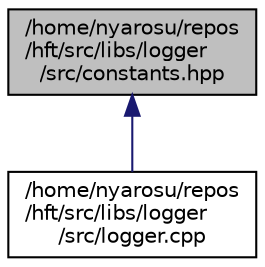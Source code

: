 digraph "/home/nyarosu/repos/hft/src/libs/logger/src/constants.hpp"
{
 // LATEX_PDF_SIZE
  edge [fontname="Helvetica",fontsize="10",labelfontname="Helvetica",labelfontsize="10"];
  node [fontname="Helvetica",fontsize="10",shape=record];
  Node1 [label="/home/nyarosu/repos\l/hft/src/libs/logger\l/src/constants.hpp",height=0.2,width=0.4,color="black", fillcolor="grey75", style="filled", fontcolor="black",tooltip="Constants useful for logging."];
  Node1 -> Node2 [dir="back",color="midnightblue",fontsize="10",style="solid",fontname="Helvetica"];
  Node2 [label="/home/nyarosu/repos\l/hft/src/libs/logger\l/src/logger.cpp",height=0.2,width=0.4,color="black", fillcolor="white", style="filled",URL="$logger_8cpp.html",tooltip="Implementation of logger class."];
}
